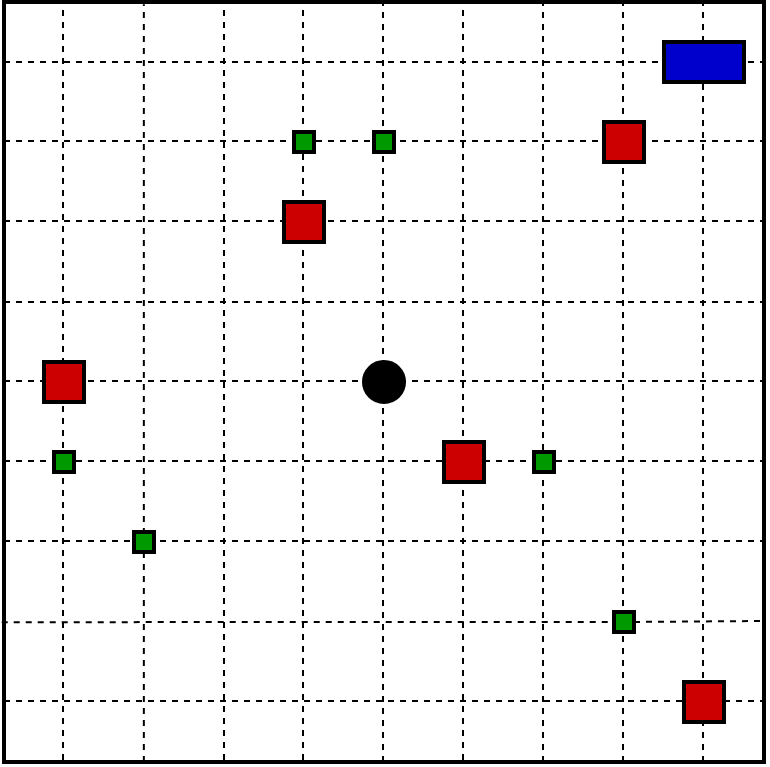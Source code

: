 <mxfile version="24.4.4" type="device">
  <diagram name="Test_World_1" id="u8quxFiEXh0fClSP5zyy">
    <mxGraphModel dx="1103" dy="557" grid="1" gridSize="10" guides="1" tooltips="1" connect="1" arrows="1" fold="1" page="1" pageScale="1" pageWidth="827" pageHeight="1169" math="0" shadow="0">
      <root>
        <mxCell id="0" />
        <mxCell id="1" parent="0" />
        <mxCell id="JB00ZeJ2NC-e_P6NNT7L-55" value="" style="group" vertex="1" connectable="0" parent="1">
          <mxGeometry x="210" y="130" width="380" height="380" as="geometry" />
        </mxCell>
        <mxCell id="JB00ZeJ2NC-e_P6NNT7L-2" value="" style="rounded=0;whiteSpace=wrap;html=1;fillColor=none;strokeWidth=2;fillStyle=auto;" vertex="1" parent="JB00ZeJ2NC-e_P6NNT7L-55">
          <mxGeometry width="380" height="380" as="geometry" />
        </mxCell>
        <mxCell id="JB00ZeJ2NC-e_P6NNT7L-37" value="" style="endArrow=none;dashed=1;html=1;rounded=0;entryX=0.184;entryY=0.003;entryDx=0;entryDy=0;entryPerimeter=0;exitX=0.184;exitY=1;exitDx=0;exitDy=0;exitPerimeter=0;" edge="1" parent="JB00ZeJ2NC-e_P6NNT7L-55" source="JB00ZeJ2NC-e_P6NNT7L-2" target="JB00ZeJ2NC-e_P6NNT7L-2">
          <mxGeometry width="50" height="50" relative="1" as="geometry">
            <mxPoint x="110" y="210" as="sourcePoint" />
            <mxPoint x="160" y="160" as="targetPoint" />
          </mxGeometry>
        </mxCell>
        <mxCell id="JB00ZeJ2NC-e_P6NNT7L-38" value="" style="endArrow=none;dashed=1;html=1;rounded=0;entryX=0.184;entryY=0.003;entryDx=0;entryDy=0;entryPerimeter=0;exitX=0.184;exitY=1;exitDx=0;exitDy=0;exitPerimeter=0;" edge="1" parent="JB00ZeJ2NC-e_P6NNT7L-55">
          <mxGeometry width="50" height="50" relative="1" as="geometry">
            <mxPoint x="29.5" y="379" as="sourcePoint" />
            <mxPoint x="29.5" as="targetPoint" />
          </mxGeometry>
        </mxCell>
        <mxCell id="JB00ZeJ2NC-e_P6NNT7L-39" value="" style="endArrow=none;dashed=1;html=1;rounded=0;entryX=0.184;entryY=0.003;entryDx=0;entryDy=0;entryPerimeter=0;exitX=0.184;exitY=1;exitDx=0;exitDy=0;exitPerimeter=0;" edge="1" parent="JB00ZeJ2NC-e_P6NNT7L-55">
          <mxGeometry width="50" height="50" relative="1" as="geometry">
            <mxPoint x="110" y="379" as="sourcePoint" />
            <mxPoint x="110" as="targetPoint" />
          </mxGeometry>
        </mxCell>
        <mxCell id="JB00ZeJ2NC-e_P6NNT7L-40" value="" style="endArrow=none;dashed=1;html=1;rounded=0;entryX=0.184;entryY=0.003;entryDx=0;entryDy=0;entryPerimeter=0;exitX=0.184;exitY=1;exitDx=0;exitDy=0;exitPerimeter=0;" edge="1" parent="JB00ZeJ2NC-e_P6NNT7L-55">
          <mxGeometry width="50" height="50" relative="1" as="geometry">
            <mxPoint x="149.5" y="379" as="sourcePoint" />
            <mxPoint x="149.5" as="targetPoint" />
          </mxGeometry>
        </mxCell>
        <mxCell id="JB00ZeJ2NC-e_P6NNT7L-41" value="" style="endArrow=none;dashed=1;html=1;rounded=0;entryX=0.184;entryY=0.003;entryDx=0;entryDy=0;entryPerimeter=0;exitX=0.184;exitY=1;exitDx=0;exitDy=0;exitPerimeter=0;" edge="1" parent="JB00ZeJ2NC-e_P6NNT7L-55">
          <mxGeometry width="50" height="50" relative="1" as="geometry">
            <mxPoint x="189.5" y="380" as="sourcePoint" />
            <mxPoint x="189.5" y="1" as="targetPoint" />
          </mxGeometry>
        </mxCell>
        <mxCell id="JB00ZeJ2NC-e_P6NNT7L-42" value="" style="endArrow=none;dashed=1;html=1;rounded=0;entryX=0.184;entryY=0.003;entryDx=0;entryDy=0;entryPerimeter=0;exitX=0.184;exitY=1;exitDx=0;exitDy=0;exitPerimeter=0;" edge="1" parent="JB00ZeJ2NC-e_P6NNT7L-55">
          <mxGeometry width="50" height="50" relative="1" as="geometry">
            <mxPoint x="229.5" y="379" as="sourcePoint" />
            <mxPoint x="229.5" as="targetPoint" />
          </mxGeometry>
        </mxCell>
        <mxCell id="JB00ZeJ2NC-e_P6NNT7L-43" value="" style="endArrow=none;dashed=1;html=1;rounded=0;entryX=0.184;entryY=0.003;entryDx=0;entryDy=0;entryPerimeter=0;exitX=0.184;exitY=1;exitDx=0;exitDy=0;exitPerimeter=0;" edge="1" parent="JB00ZeJ2NC-e_P6NNT7L-55">
          <mxGeometry width="50" height="50" relative="1" as="geometry">
            <mxPoint x="269.5" y="380" as="sourcePoint" />
            <mxPoint x="269.5" y="1" as="targetPoint" />
          </mxGeometry>
        </mxCell>
        <mxCell id="JB00ZeJ2NC-e_P6NNT7L-44" value="" style="endArrow=none;dashed=1;html=1;rounded=0;entryX=0.184;entryY=0.003;entryDx=0;entryDy=0;entryPerimeter=0;exitX=0.184;exitY=1;exitDx=0;exitDy=0;exitPerimeter=0;" edge="1" parent="JB00ZeJ2NC-e_P6NNT7L-55">
          <mxGeometry width="50" height="50" relative="1" as="geometry">
            <mxPoint x="309.5" y="380" as="sourcePoint" />
            <mxPoint x="309.5" y="1" as="targetPoint" />
          </mxGeometry>
        </mxCell>
        <mxCell id="JB00ZeJ2NC-e_P6NNT7L-45" value="" style="endArrow=none;dashed=1;html=1;rounded=0;entryX=0.184;entryY=0.003;entryDx=0;entryDy=0;entryPerimeter=0;exitX=0.184;exitY=1;exitDx=0;exitDy=0;exitPerimeter=0;" edge="1" parent="JB00ZeJ2NC-e_P6NNT7L-55">
          <mxGeometry width="50" height="50" relative="1" as="geometry">
            <mxPoint x="349.5" y="380" as="sourcePoint" />
            <mxPoint x="349.5" y="1" as="targetPoint" />
          </mxGeometry>
        </mxCell>
        <mxCell id="JB00ZeJ2NC-e_P6NNT7L-46" value="" style="endArrow=none;dashed=1;html=1;rounded=0;" edge="1" parent="JB00ZeJ2NC-e_P6NNT7L-55">
          <mxGeometry width="50" height="50" relative="1" as="geometry">
            <mxPoint y="30" as="sourcePoint" />
            <mxPoint x="380" y="30" as="targetPoint" />
          </mxGeometry>
        </mxCell>
        <mxCell id="JB00ZeJ2NC-e_P6NNT7L-47" value="" style="endArrow=none;dashed=1;html=1;rounded=0;" edge="1" parent="JB00ZeJ2NC-e_P6NNT7L-55">
          <mxGeometry width="50" height="50" relative="1" as="geometry">
            <mxPoint y="69.5" as="sourcePoint" />
            <mxPoint x="380" y="69.5" as="targetPoint" />
          </mxGeometry>
        </mxCell>
        <mxCell id="JB00ZeJ2NC-e_P6NNT7L-48" value="" style="endArrow=none;dashed=1;html=1;rounded=0;" edge="1" parent="JB00ZeJ2NC-e_P6NNT7L-55">
          <mxGeometry width="50" height="50" relative="1" as="geometry">
            <mxPoint y="109.5" as="sourcePoint" />
            <mxPoint x="380" y="109.5" as="targetPoint" />
          </mxGeometry>
        </mxCell>
        <mxCell id="JB00ZeJ2NC-e_P6NNT7L-49" value="" style="endArrow=none;dashed=1;html=1;rounded=0;" edge="1" parent="JB00ZeJ2NC-e_P6NNT7L-55">
          <mxGeometry width="50" height="50" relative="1" as="geometry">
            <mxPoint y="150" as="sourcePoint" />
            <mxPoint x="380" y="150" as="targetPoint" />
          </mxGeometry>
        </mxCell>
        <mxCell id="JB00ZeJ2NC-e_P6NNT7L-51" value="" style="endArrow=none;dashed=1;html=1;rounded=0;" edge="1" parent="JB00ZeJ2NC-e_P6NNT7L-55">
          <mxGeometry width="50" height="50" relative="1" as="geometry">
            <mxPoint y="229.5" as="sourcePoint" />
            <mxPoint x="380" y="229.5" as="targetPoint" />
          </mxGeometry>
        </mxCell>
        <mxCell id="JB00ZeJ2NC-e_P6NNT7L-52" value="" style="endArrow=none;dashed=1;html=1;rounded=0;" edge="1" parent="JB00ZeJ2NC-e_P6NNT7L-55">
          <mxGeometry width="50" height="50" relative="1" as="geometry">
            <mxPoint y="269.5" as="sourcePoint" />
            <mxPoint x="380" y="269.5" as="targetPoint" />
          </mxGeometry>
        </mxCell>
        <mxCell id="JB00ZeJ2NC-e_P6NNT7L-53" value="" style="endArrow=none;dashed=1;html=1;rounded=0;" edge="1" parent="JB00ZeJ2NC-e_P6NNT7L-55" source="JB00ZeJ2NC-e_P6NNT7L-23">
          <mxGeometry width="50" height="50" relative="1" as="geometry">
            <mxPoint y="309.5" as="sourcePoint" />
            <mxPoint x="380" y="309.5" as="targetPoint" />
          </mxGeometry>
        </mxCell>
        <mxCell id="JB00ZeJ2NC-e_P6NNT7L-54" value="" style="endArrow=none;dashed=1;html=1;rounded=0;" edge="1" parent="JB00ZeJ2NC-e_P6NNT7L-55">
          <mxGeometry width="50" height="50" relative="1" as="geometry">
            <mxPoint y="349.5" as="sourcePoint" />
            <mxPoint x="380" y="349.5" as="targetPoint" />
          </mxGeometry>
        </mxCell>
        <mxCell id="JB00ZeJ2NC-e_P6NNT7L-56" value="" style="endArrow=none;dashed=1;html=1;rounded=0;exitX=-0.003;exitY=0.816;exitDx=0;exitDy=0;exitPerimeter=0;" edge="1" parent="JB00ZeJ2NC-e_P6NNT7L-55" source="JB00ZeJ2NC-e_P6NNT7L-2" target="JB00ZeJ2NC-e_P6NNT7L-23">
          <mxGeometry width="50" height="50" relative="1" as="geometry">
            <mxPoint x="210" y="439.5" as="sourcePoint" />
            <mxPoint x="590" y="439.5" as="targetPoint" />
          </mxGeometry>
        </mxCell>
        <mxCell id="JB00ZeJ2NC-e_P6NNT7L-23" value="" style="whiteSpace=wrap;html=1;aspect=fixed;strokeWidth=2;fillColor=#009900;" vertex="1" parent="JB00ZeJ2NC-e_P6NNT7L-55">
          <mxGeometry x="305" y="305" width="10" height="10" as="geometry" />
        </mxCell>
        <mxCell id="JB00ZeJ2NC-e_P6NNT7L-50" value="" style="endArrow=none;dashed=1;html=1;rounded=0;" edge="1" parent="1">
          <mxGeometry width="50" height="50" relative="1" as="geometry">
            <mxPoint x="210" y="319.5" as="sourcePoint" />
            <mxPoint x="590" y="319.5" as="targetPoint" />
          </mxGeometry>
        </mxCell>
        <mxCell id="JB00ZeJ2NC-e_P6NNT7L-3" value="" style="rounded=0;whiteSpace=wrap;html=1;strokeColor=#000000;fillColor=#0000CC;strokeWidth=2;" vertex="1" parent="1">
          <mxGeometry x="540" y="150" width="40" height="20" as="geometry" />
        </mxCell>
        <mxCell id="JB00ZeJ2NC-e_P6NNT7L-5" value="" style="rounded=0;whiteSpace=wrap;html=1;strokeWidth=2;fillColor=#CC0000;" vertex="1" parent="1">
          <mxGeometry x="230" y="310" width="20" height="20" as="geometry" />
        </mxCell>
        <mxCell id="JB00ZeJ2NC-e_P6NNT7L-6" value="" style="rounded=0;whiteSpace=wrap;html=1;strokeWidth=2;fillColor=#CC0000;" vertex="1" parent="1">
          <mxGeometry x="350" y="230" width="20" height="20" as="geometry" />
        </mxCell>
        <mxCell id="JB00ZeJ2NC-e_P6NNT7L-7" value="" style="whiteSpace=wrap;html=1;aspect=fixed;strokeWidth=2;fillColor=#009900;" vertex="1" parent="1">
          <mxGeometry x="355" y="195" width="10" height="10" as="geometry" />
        </mxCell>
        <mxCell id="JB00ZeJ2NC-e_P6NNT7L-8" value="" style="whiteSpace=wrap;html=1;aspect=fixed;strokeWidth=2;fillColor=#009900;" vertex="1" parent="1">
          <mxGeometry x="395" y="195" width="10" height="10" as="geometry" />
        </mxCell>
        <mxCell id="JB00ZeJ2NC-e_P6NNT7L-12" value="" style="rounded=0;whiteSpace=wrap;html=1;strokeWidth=2;fillColor=#CC0000;" vertex="1" parent="1">
          <mxGeometry x="430" y="350" width="20" height="20" as="geometry" />
        </mxCell>
        <mxCell id="JB00ZeJ2NC-e_P6NNT7L-13" value="" style="whiteSpace=wrap;html=1;aspect=fixed;strokeWidth=2;fillColor=#009900;" vertex="1" parent="1">
          <mxGeometry x="475" y="355" width="10" height="10" as="geometry" />
        </mxCell>
        <mxCell id="JB00ZeJ2NC-e_P6NNT7L-14" value="" style="whiteSpace=wrap;html=1;aspect=fixed;strokeWidth=2;fillColor=#009900;" vertex="1" parent="1">
          <mxGeometry x="235" y="355" width="10" height="10" as="geometry" />
        </mxCell>
        <mxCell id="JB00ZeJ2NC-e_P6NNT7L-15" value="" style="whiteSpace=wrap;html=1;aspect=fixed;strokeWidth=2;fillColor=#009900;" vertex="1" parent="1">
          <mxGeometry x="275" y="395" width="10" height="10" as="geometry" />
        </mxCell>
        <mxCell id="JB00ZeJ2NC-e_P6NNT7L-21" value="" style="rounded=0;whiteSpace=wrap;html=1;strokeWidth=2;fillColor=#CC0000;" vertex="1" parent="1">
          <mxGeometry x="510" y="190" width="20" height="20" as="geometry" />
        </mxCell>
        <mxCell id="JB00ZeJ2NC-e_P6NNT7L-22" value="" style="rounded=0;whiteSpace=wrap;html=1;strokeWidth=2;fillColor=#CC0000;" vertex="1" parent="1">
          <mxGeometry x="550" y="470" width="20" height="20" as="geometry" />
        </mxCell>
        <mxCell id="JB00ZeJ2NC-e_P6NNT7L-36" value="" style="ellipse;whiteSpace=wrap;html=1;strokeWidth=2;fillColor=#000000;" vertex="1" parent="1">
          <mxGeometry x="390" y="310" width="20" height="20" as="geometry" />
        </mxCell>
      </root>
    </mxGraphModel>
  </diagram>
</mxfile>
